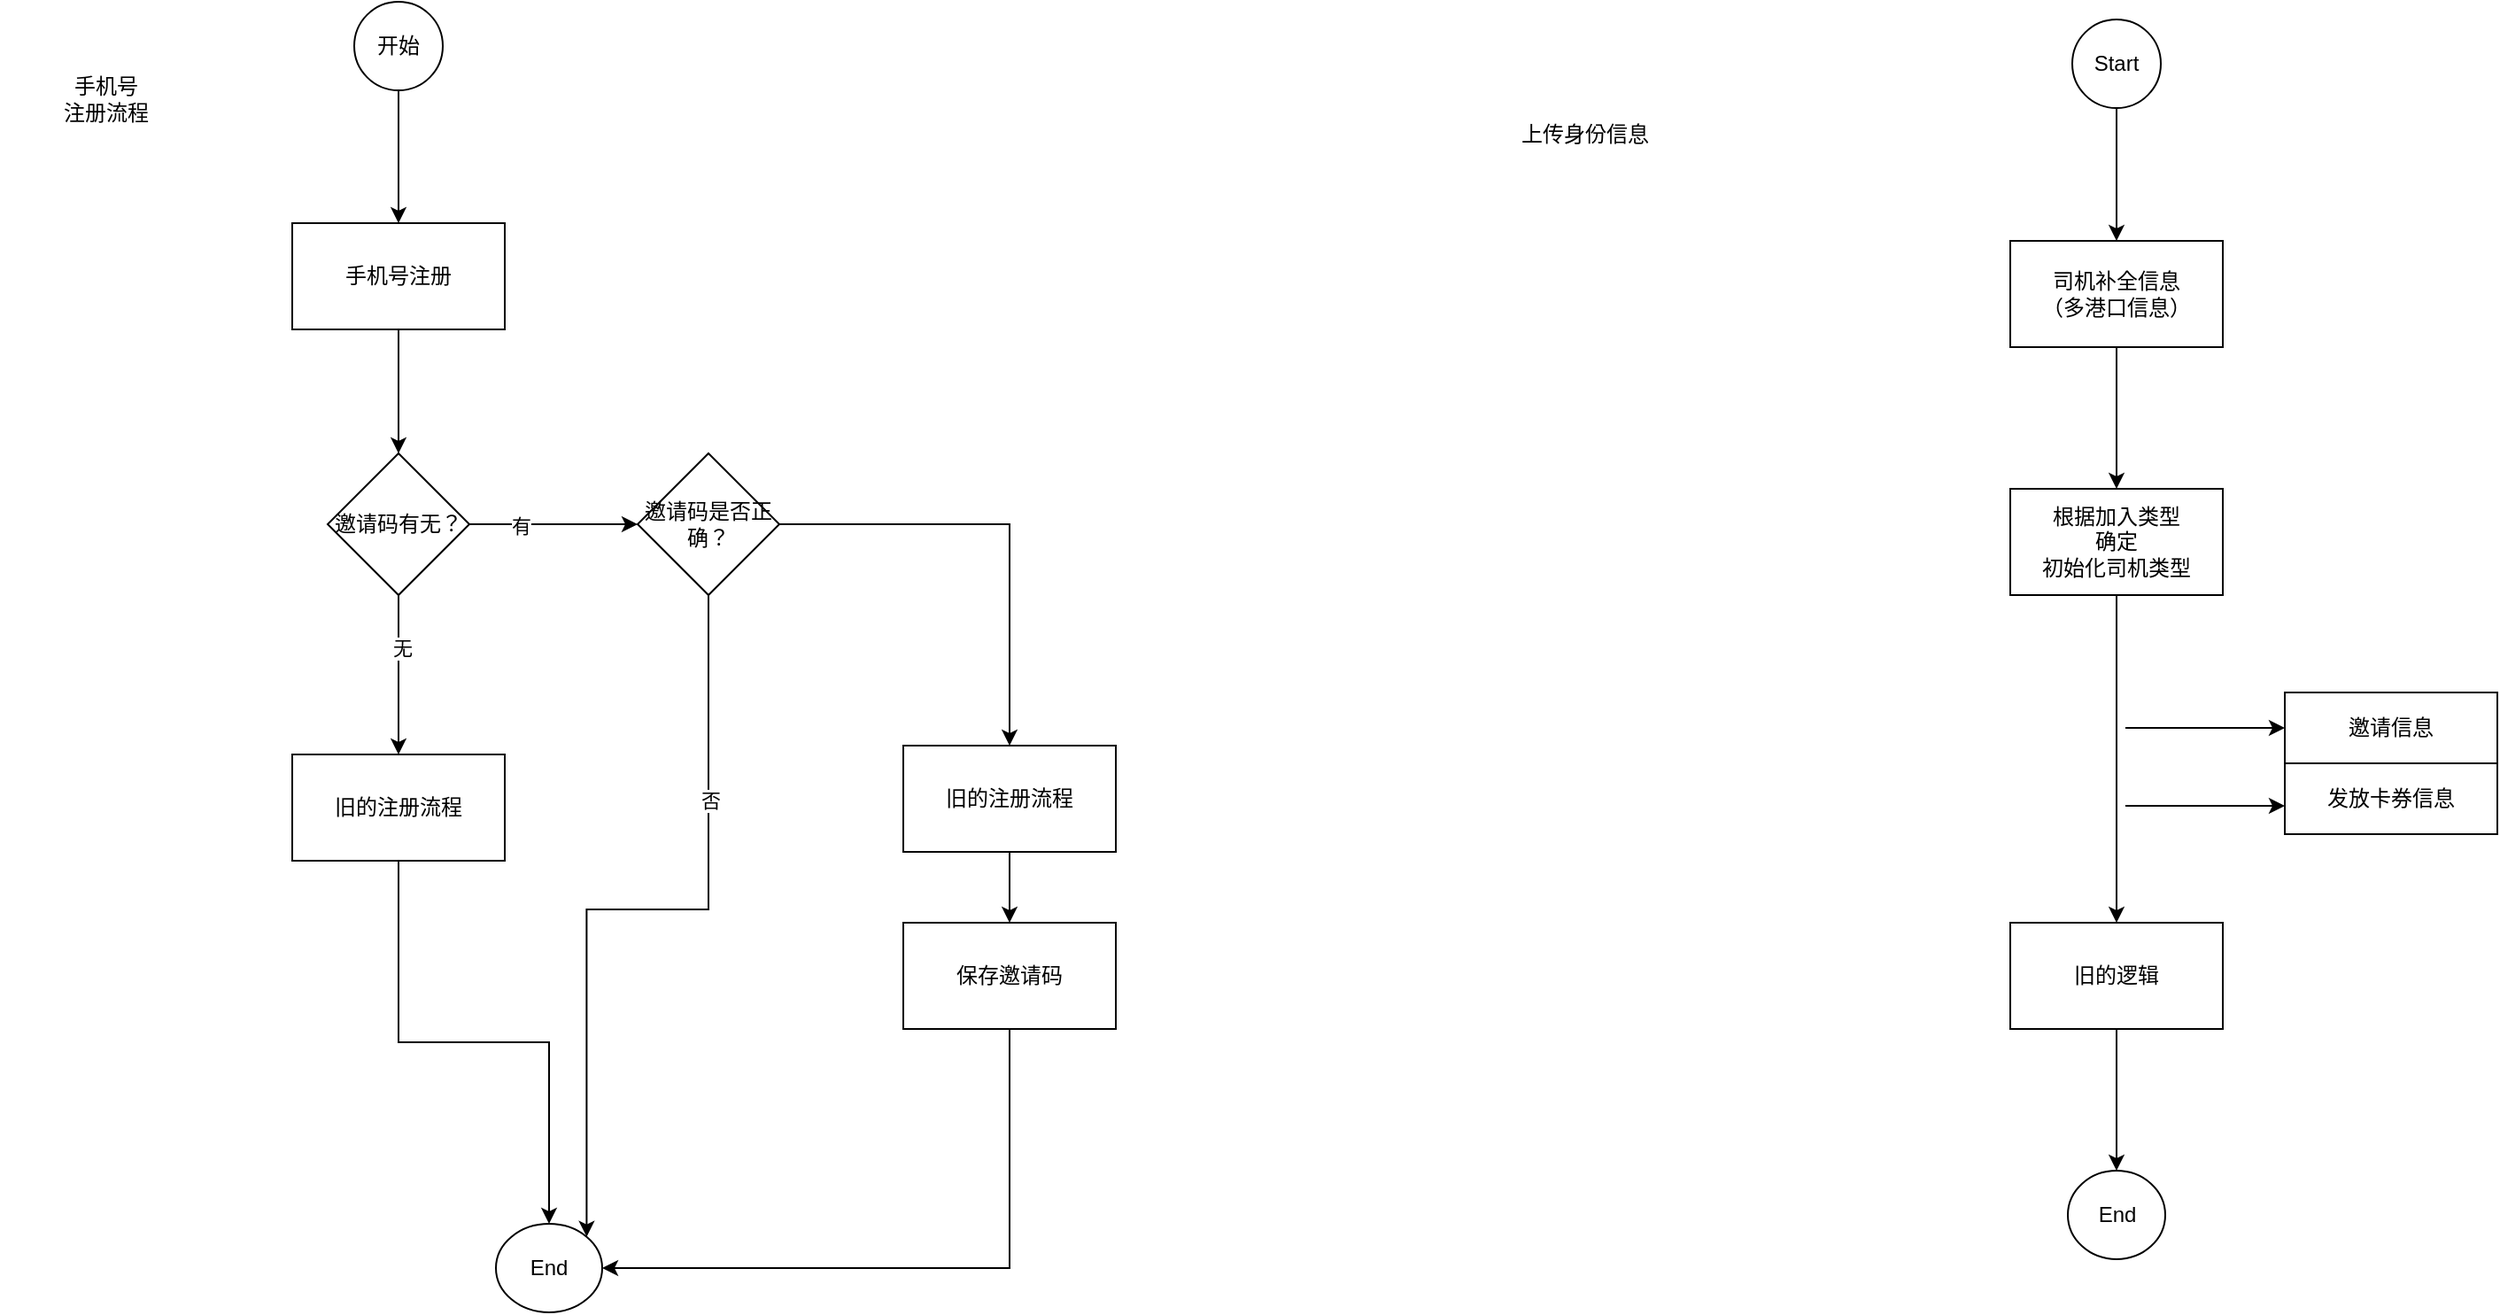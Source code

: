 <mxfile version="14.8.6" type="github">
  <diagram id="p6EXZn2dfl58WSxxSQBU" name="第 1 页">
    <mxGraphModel dx="1362" dy="885" grid="1" gridSize="10" guides="1" tooltips="1" connect="1" arrows="1" fold="1" page="1" pageScale="1" pageWidth="827" pageHeight="1169" math="0" shadow="0">
      <root>
        <mxCell id="0" />
        <mxCell id="1" parent="0" />
        <mxCell id="gJI-kXEuVbk1BfwO42Kd-3" value="" style="edgeStyle=orthogonalEdgeStyle;rounded=0;orthogonalLoop=1;jettySize=auto;html=1;" edge="1" parent="1" source="gJI-kXEuVbk1BfwO42Kd-1" target="gJI-kXEuVbk1BfwO42Kd-2">
          <mxGeometry relative="1" as="geometry" />
        </mxCell>
        <mxCell id="gJI-kXEuVbk1BfwO42Kd-1" value="开始" style="ellipse;whiteSpace=wrap;html=1;" vertex="1" parent="1">
          <mxGeometry x="310" y="80" width="50" height="50" as="geometry" />
        </mxCell>
        <mxCell id="gJI-kXEuVbk1BfwO42Kd-5" value="" style="edgeStyle=orthogonalEdgeStyle;rounded=0;orthogonalLoop=1;jettySize=auto;html=1;" edge="1" parent="1" source="gJI-kXEuVbk1BfwO42Kd-2" target="gJI-kXEuVbk1BfwO42Kd-4">
          <mxGeometry relative="1" as="geometry" />
        </mxCell>
        <mxCell id="gJI-kXEuVbk1BfwO42Kd-2" value="手机号注册" style="whiteSpace=wrap;html=1;" vertex="1" parent="1">
          <mxGeometry x="275" y="205" width="120" height="60" as="geometry" />
        </mxCell>
        <mxCell id="gJI-kXEuVbk1BfwO42Kd-7" value="" style="edgeStyle=orthogonalEdgeStyle;rounded=0;orthogonalLoop=1;jettySize=auto;html=1;" edge="1" parent="1" source="gJI-kXEuVbk1BfwO42Kd-4" target="gJI-kXEuVbk1BfwO42Kd-6">
          <mxGeometry relative="1" as="geometry" />
        </mxCell>
        <mxCell id="gJI-kXEuVbk1BfwO42Kd-8" value="无" style="edgeLabel;html=1;align=center;verticalAlign=middle;resizable=0;points=[];" vertex="1" connectable="0" parent="gJI-kXEuVbk1BfwO42Kd-7">
          <mxGeometry x="-0.333" y="2" relative="1" as="geometry">
            <mxPoint as="offset" />
          </mxGeometry>
        </mxCell>
        <mxCell id="gJI-kXEuVbk1BfwO42Kd-10" value="" style="edgeStyle=orthogonalEdgeStyle;rounded=0;orthogonalLoop=1;jettySize=auto;html=1;" edge="1" parent="1" source="gJI-kXEuVbk1BfwO42Kd-4">
          <mxGeometry relative="1" as="geometry">
            <mxPoint x="470" y="375" as="targetPoint" />
          </mxGeometry>
        </mxCell>
        <mxCell id="gJI-kXEuVbk1BfwO42Kd-11" value="有" style="edgeLabel;html=1;align=center;verticalAlign=middle;resizable=0;points=[];" vertex="1" connectable="0" parent="gJI-kXEuVbk1BfwO42Kd-10">
          <mxGeometry x="-0.4" y="-1" relative="1" as="geometry">
            <mxPoint as="offset" />
          </mxGeometry>
        </mxCell>
        <mxCell id="gJI-kXEuVbk1BfwO42Kd-4" value="邀请码有无？" style="rhombus;whiteSpace=wrap;html=1;" vertex="1" parent="1">
          <mxGeometry x="295" y="335" width="80" height="80" as="geometry" />
        </mxCell>
        <mxCell id="gJI-kXEuVbk1BfwO42Kd-14" value="" style="edgeStyle=orthogonalEdgeStyle;rounded=0;orthogonalLoop=1;jettySize=auto;html=1;" edge="1" parent="1" source="gJI-kXEuVbk1BfwO42Kd-6" target="gJI-kXEuVbk1BfwO42Kd-13">
          <mxGeometry relative="1" as="geometry" />
        </mxCell>
        <mxCell id="gJI-kXEuVbk1BfwO42Kd-6" value="旧的注册流程" style="whiteSpace=wrap;html=1;" vertex="1" parent="1">
          <mxGeometry x="275" y="505" width="120" height="60" as="geometry" />
        </mxCell>
        <mxCell id="gJI-kXEuVbk1BfwO42Kd-15" style="edgeStyle=orthogonalEdgeStyle;rounded=0;orthogonalLoop=1;jettySize=auto;html=1;exitX=0.5;exitY=1;exitDx=0;exitDy=0;entryX=1;entryY=0;entryDx=0;entryDy=0;" edge="1" parent="1" source="gJI-kXEuVbk1BfwO42Kd-12" target="gJI-kXEuVbk1BfwO42Kd-13">
          <mxGeometry relative="1" as="geometry" />
        </mxCell>
        <mxCell id="gJI-kXEuVbk1BfwO42Kd-16" value="否" style="edgeLabel;html=1;align=center;verticalAlign=middle;resizable=0;points=[];" vertex="1" connectable="0" parent="gJI-kXEuVbk1BfwO42Kd-15">
          <mxGeometry x="-0.462" y="1" relative="1" as="geometry">
            <mxPoint as="offset" />
          </mxGeometry>
        </mxCell>
        <mxCell id="gJI-kXEuVbk1BfwO42Kd-18" value="" style="edgeStyle=orthogonalEdgeStyle;rounded=0;orthogonalLoop=1;jettySize=auto;html=1;" edge="1" parent="1" source="gJI-kXEuVbk1BfwO42Kd-12" target="gJI-kXEuVbk1BfwO42Kd-17">
          <mxGeometry relative="1" as="geometry" />
        </mxCell>
        <mxCell id="gJI-kXEuVbk1BfwO42Kd-12" value="邀请码是否正确？" style="rhombus;whiteSpace=wrap;html=1;" vertex="1" parent="1">
          <mxGeometry x="470" y="335" width="80" height="80" as="geometry" />
        </mxCell>
        <mxCell id="gJI-kXEuVbk1BfwO42Kd-13" value="End" style="ellipse;whiteSpace=wrap;html=1;" vertex="1" parent="1">
          <mxGeometry x="390" y="770" width="60" height="50" as="geometry" />
        </mxCell>
        <mxCell id="gJI-kXEuVbk1BfwO42Kd-20" value="" style="edgeStyle=orthogonalEdgeStyle;rounded=0;orthogonalLoop=1;jettySize=auto;html=1;" edge="1" parent="1" source="gJI-kXEuVbk1BfwO42Kd-17" target="gJI-kXEuVbk1BfwO42Kd-19">
          <mxGeometry relative="1" as="geometry" />
        </mxCell>
        <mxCell id="gJI-kXEuVbk1BfwO42Kd-17" value="旧的注册流程" style="whiteSpace=wrap;html=1;" vertex="1" parent="1">
          <mxGeometry x="620" y="500" width="120" height="60" as="geometry" />
        </mxCell>
        <mxCell id="gJI-kXEuVbk1BfwO42Kd-21" style="edgeStyle=orthogonalEdgeStyle;rounded=0;orthogonalLoop=1;jettySize=auto;html=1;exitX=0.5;exitY=1;exitDx=0;exitDy=0;entryX=1;entryY=0.5;entryDx=0;entryDy=0;" edge="1" parent="1" source="gJI-kXEuVbk1BfwO42Kd-19" target="gJI-kXEuVbk1BfwO42Kd-13">
          <mxGeometry relative="1" as="geometry" />
        </mxCell>
        <mxCell id="gJI-kXEuVbk1BfwO42Kd-19" value="保存邀请码" style="whiteSpace=wrap;html=1;" vertex="1" parent="1">
          <mxGeometry x="620" y="600" width="120" height="60" as="geometry" />
        </mxCell>
        <mxCell id="gJI-kXEuVbk1BfwO42Kd-22" value="手机号&lt;br&gt;注册流程" style="text;html=1;strokeColor=none;fillColor=none;align=center;verticalAlign=middle;whiteSpace=wrap;rounded=0;" vertex="1" parent="1">
          <mxGeometry x="110" y="90" width="120" height="90" as="geometry" />
        </mxCell>
        <mxCell id="gJI-kXEuVbk1BfwO42Kd-27" value="" style="edgeStyle=orthogonalEdgeStyle;rounded=0;orthogonalLoop=1;jettySize=auto;html=1;" edge="1" parent="1" source="gJI-kXEuVbk1BfwO42Kd-23" target="gJI-kXEuVbk1BfwO42Kd-26">
          <mxGeometry relative="1" as="geometry" />
        </mxCell>
        <mxCell id="gJI-kXEuVbk1BfwO42Kd-23" value="Start" style="ellipse;whiteSpace=wrap;html=1;" vertex="1" parent="1">
          <mxGeometry x="1280" y="90" width="50" height="50" as="geometry" />
        </mxCell>
        <mxCell id="gJI-kXEuVbk1BfwO42Kd-24" value="上传身份信息" style="text;html=1;strokeColor=none;fillColor=none;align=center;verticalAlign=middle;whiteSpace=wrap;rounded=0;" vertex="1" parent="1">
          <mxGeometry x="950" y="140" width="110" height="30" as="geometry" />
        </mxCell>
        <mxCell id="gJI-kXEuVbk1BfwO42Kd-29" value="" style="edgeStyle=orthogonalEdgeStyle;rounded=0;orthogonalLoop=1;jettySize=auto;html=1;" edge="1" parent="1" source="gJI-kXEuVbk1BfwO42Kd-26" target="gJI-kXEuVbk1BfwO42Kd-28">
          <mxGeometry relative="1" as="geometry" />
        </mxCell>
        <mxCell id="gJI-kXEuVbk1BfwO42Kd-26" value="司机补全信息&lt;br&gt;（多港口信息）" style="whiteSpace=wrap;html=1;" vertex="1" parent="1">
          <mxGeometry x="1245" y="215" width="120" height="60" as="geometry" />
        </mxCell>
        <mxCell id="gJI-kXEuVbk1BfwO42Kd-31" value="" style="edgeStyle=orthogonalEdgeStyle;rounded=0;orthogonalLoop=1;jettySize=auto;html=1;" edge="1" parent="1" source="gJI-kXEuVbk1BfwO42Kd-28" target="gJI-kXEuVbk1BfwO42Kd-30">
          <mxGeometry relative="1" as="geometry" />
        </mxCell>
        <mxCell id="gJI-kXEuVbk1BfwO42Kd-28" value="根据加入类型&lt;br&gt;确定&lt;br&gt;初始化司机类型" style="whiteSpace=wrap;html=1;" vertex="1" parent="1">
          <mxGeometry x="1245" y="355" width="120" height="60" as="geometry" />
        </mxCell>
        <mxCell id="gJI-kXEuVbk1BfwO42Kd-35" value="" style="edgeStyle=orthogonalEdgeStyle;rounded=0;orthogonalLoop=1;jettySize=auto;html=1;" edge="1" parent="1" source="gJI-kXEuVbk1BfwO42Kd-30" target="gJI-kXEuVbk1BfwO42Kd-34">
          <mxGeometry relative="1" as="geometry" />
        </mxCell>
        <mxCell id="gJI-kXEuVbk1BfwO42Kd-30" value="旧的逻辑" style="whiteSpace=wrap;html=1;" vertex="1" parent="1">
          <mxGeometry x="1245" y="600" width="120" height="60" as="geometry" />
        </mxCell>
        <mxCell id="gJI-kXEuVbk1BfwO42Kd-32" value="邀请信息" style="rounded=0;whiteSpace=wrap;html=1;" vertex="1" parent="1">
          <mxGeometry x="1400" y="470" width="120" height="40" as="geometry" />
        </mxCell>
        <mxCell id="gJI-kXEuVbk1BfwO42Kd-33" value="发放卡券信息" style="rounded=0;whiteSpace=wrap;html=1;" vertex="1" parent="1">
          <mxGeometry x="1400" y="510" width="120" height="40" as="geometry" />
        </mxCell>
        <mxCell id="gJI-kXEuVbk1BfwO42Kd-34" value="End" style="ellipse;whiteSpace=wrap;html=1;" vertex="1" parent="1">
          <mxGeometry x="1277.5" y="740" width="55" height="50" as="geometry" />
        </mxCell>
        <mxCell id="gJI-kXEuVbk1BfwO42Kd-36" value="" style="endArrow=classic;html=1;entryX=0;entryY=0.5;entryDx=0;entryDy=0;" edge="1" parent="1" target="gJI-kXEuVbk1BfwO42Kd-32">
          <mxGeometry width="50" height="50" relative="1" as="geometry">
            <mxPoint x="1310" y="490" as="sourcePoint" />
            <mxPoint x="1370" y="470" as="targetPoint" />
          </mxGeometry>
        </mxCell>
        <mxCell id="gJI-kXEuVbk1BfwO42Kd-37" value="" style="endArrow=classic;html=1;entryX=0;entryY=0.5;entryDx=0;entryDy=0;" edge="1" parent="1">
          <mxGeometry width="50" height="50" relative="1" as="geometry">
            <mxPoint x="1310" y="534" as="sourcePoint" />
            <mxPoint x="1400" y="534" as="targetPoint" />
          </mxGeometry>
        </mxCell>
      </root>
    </mxGraphModel>
  </diagram>
</mxfile>
